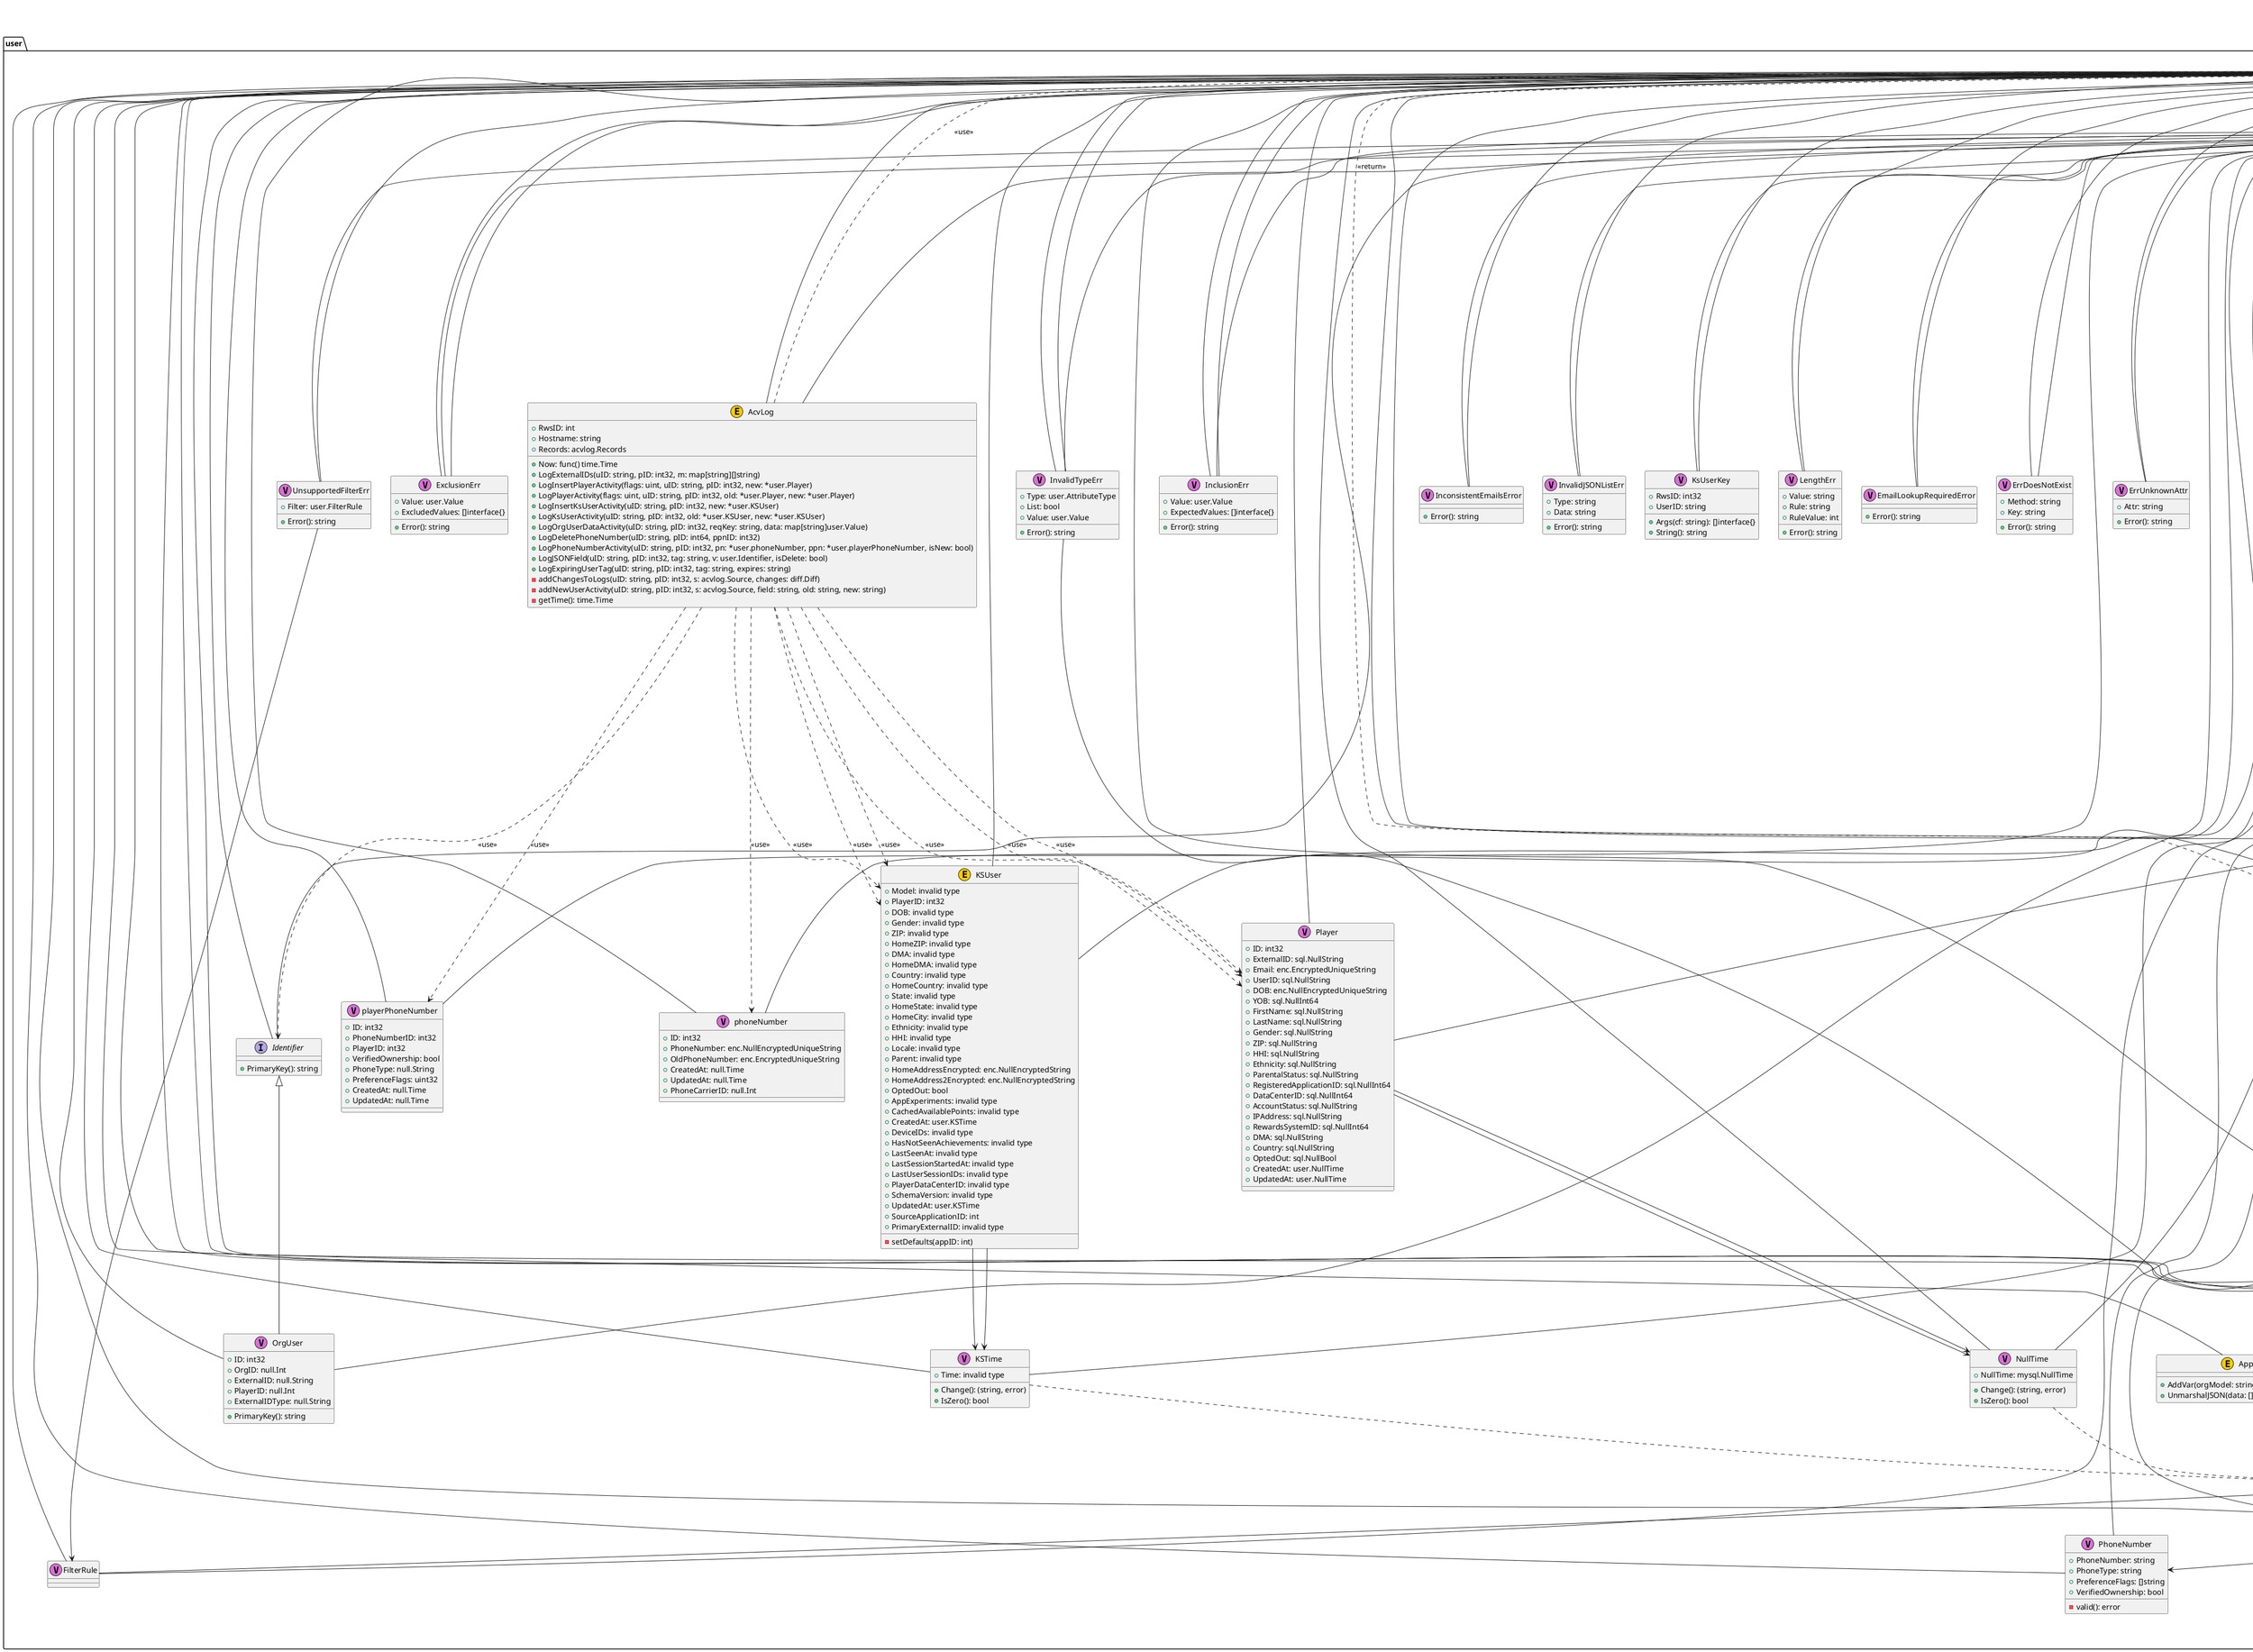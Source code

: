 @startuml

package "validate" {
	class "ErrAgeOutOfRange" as validate.ErrAgeOutOfRange <<V,Orchid>> {
		+Age: int
		+Error(): string
	}
}



package "validate" {
	class "ErrCountry" as validate.ErrCountry <<V,Orchid>> {
		+Country: string
		+Error(): string
	}
}



package "validate" {
	class "ErrDOB" as validate.ErrDOB <<V,Orchid>> {
		+DOB: string
		+Error(): string
	}
}



package "validate" {
	class "ErrEmail" as validate.ErrEmail <<V,Orchid>> {
		+Email: string
		+Error(): string
	}
}



package "validate" {
	class "ErrGender" as validate.ErrGender <<V,Orchid>> {
		+Gender: string
		+Error(): string
	}
}



package "validate" {
	class "ErrPhoneNumber" as validate.ErrPhoneNumber <<V,Orchid>> {
		+PhoneNumber: string
		+Error(): string
	}
}



package "validate" {
	class "ErrPhoneType" as validate.ErrPhoneType <<V,Orchid>> {
		+Type: string
		+Error(): string
	}
}



package "validate" {
	class "ErrPreferenceFlag" as validate.ErrPreferenceFlag <<V,Orchid>> {
		+Flag: string
		+Error(): string
	}
}



package "validate" {
	class "ErrUserID" as validate.ErrUserID <<V,Orchid>> {
		+UserID: string
		+Error(): string
	}
}



package "validate" {
	class "ErrZIP" as validate.ErrZIP <<V,Orchid>> {
		+Country: string
		+ZIP: string
		+Error(): string
	}
}



package "user" {
	class "AcvLog" as user.AcvLog <<E,#FFCC00>> {
		+RwsID: int
		+Now: func() time.Time
		+Hostname: string
		+Records: acvlog.Records
		+LogExternalIDs(uID: string, pID: int32, m: map[string][]string)
		+LogInsertPlayerActivity(flags: uint, uID: string, pID: int32, new: *user.Player)
		+LogPlayerActivity(flags: uint, uID: string, pID: int32, old: *user.Player, new: *user.Player)
		+LogInsertKsUserActivity(uID: string, pID: int32, new: *user.KSUser)
		+LogKsUserActivity(uID: string, pID: int32, old: *user.KSUser, new: *user.KSUser)
		+LogOrgUserDataActivity(uID: string, pID: int32, reqKey: string, data: map[string]user.Value)
		+LogDeletePhoneNumber(uID: string, pID: int64, ppnID: int32)
		+LogPhoneNumberActivity(uID: string, pID: int32, pn: *user.phoneNumber, ppn: *user.playerPhoneNumber, isNew: bool)
		+LogJSONField(uID: string, pID: int32, tag: string, v: user.Identifier, isDelete: bool)
		+LogExpiringUserTag(uID: string, pID: int32, tag: string, expires: string)
		-addChangesToLogs(uID: string, pID: int32, s: acvlog.Source, changes: diff.Diff)
		-addNewUserActivity(uID: string, pID: int32, s: acvlog.Source, field: string, old: string, new: string)
		-getTime(): time.Time
	}
}


	user.AcvLog ..> user.Player : <<use>> 
	user.AcvLog ..> user.Player : <<use>> 
	user.AcvLog ..> user.Player : <<use>> 
	user.AcvLog ..> user.KSUser : <<use>> 
	user.AcvLog ..> user.KSUser : <<use>> 
	user.AcvLog ..> user.KSUser : <<use>> 
	user.AcvLog ..> user.Value : <<use>> 
	user.AcvLog ..> user.phoneNumber : <<use>> 
	user.AcvLog ..> user.playerPhoneNumber : <<use>> 
	user.AcvLog ..> user.Identifier : <<use>> 

package "user" {
	class "AddBasicFunc" as user.AddBasicFunc <<V,Orchid>> {
		+AddBasicFunc(ctx: context.Context, extID: string): (userID: string, playerID: int32, err: error)
	}
}


	user.AddBasicFunc ..> error : <<return>> 

package "user" {
	class "AppendedData" as user.AppendedData <<E,#FFCC00>> {
		+AddVar(orgModel: string, key: string, val: user.Data)
		+UnmarshalJSON(data: []byte): error
	}
}


	user.AppendedData ..> user.Data : <<use>> 
	user.AppendedData ..> error : <<return>> 

package "user" {
	class "AttributeType" as user.AttributeType <<E,#FFCC00>> {
		+Scan(v: interface{}): error
		+Value(): (driver.Value, error)
	}
}


	user.AttributeType ..> error : <<return>> 
	user.AttributeType ..> error : <<return>> 

package "user" {
	class "BoolField" as user.BoolField <<E,#FFCC00>> {
		+NullBool: sql.NullBool
		+Present: bool
		+UnmarshalJSON(data: []byte): error
		+UnmarshalCSV(data: []byte): error
	}
}


	user.BoolField ..> error : <<return>> 
	user.BoolField ..> error : <<return>> 

package "user" {
	interface "Data" as user.Data
}



package "user" {
	class "Date" as user.Date <<V,Orchid>> {
		+DateTime: user.DateTime
		+MarshalBinary(): ([]byte, error)
		+MarshalJSON(): ([]byte, error)
	}
}

	user.Date --> user.DateTime

	user.Date ..> error : <<return>> 
	user.Date ..> error : <<return>> 

package "user" {
	class "DateTime" as user.DateTime <<V,Orchid>> {
		+Time: time.Time
		+MarshalJSON(): ([]byte, error)
		+MarshalText(): ([]byte, error)
		+MarshalBinary(): ([]byte, error)
		+String(): string
		+Value(): (driver.Value, error)
	}
}


	user.DateTime ..> error : <<return>> 
	user.DateTime ..> error : <<return>> 
	user.DateTime ..> error : <<return>> 
	user.DateTime ..> error : <<return>> 

package "user" {
	class "EmailLookupRequiredError" as user.EmailLookupRequiredError <<V,Orchid>> {
		+Error(): string
	}
}



package "user" {
	class "ErrDoesNotExist" as user.ErrDoesNotExist <<V,Orchid>> {
		+Method: string
		+Key: string
		+Error(): string
	}
}



package "user" {
	class "ErrUnknownAttr" as user.ErrUnknownAttr <<V,Orchid>> {
		+Attr: string
		+Error(): string
	}
}



package "user" {
	class "ExclusionErr" as user.ExclusionErr <<V,Orchid>> {
		+Value: user.Value
		+ExcludedValues: []interface{}
		+Error(): string
	}
}

	user.ExclusionErr --> user.Value


package "user" {
	class "FilterRule" as user.FilterRule <<V,Orchid>>
}



package "user" {
	class "FilterRules" as user.FilterRules <<E,#FFCC00>> {
		+Scan(v: interface{}): error
		+Value(): (driver.Value, error)
	}
}


	user.FilterRules ..> error : <<return>> 
	user.FilterRules ..> error : <<return>> 
user.FilterRules *-- user.FilterRule
package "user" {
	interface "Identifier" as user.Identifier {
		+PrimaryKey(): string
	}
}



package "user" {
	class "InclusionErr" as user.InclusionErr <<V,Orchid>> {
		+Value: user.Value
		+ExpectedValues: []interface{}
		+Error(): string
	}
}

	user.InclusionErr --> user.Value


package "user" {
	class "InconsistentEmailsError" as user.InconsistentEmailsError <<V,Orchid>> {
		+Error(): string
	}
}



package "user" {
	class "IntField" as user.IntField <<E,#FFCC00>> {
		+NullInt64: sql.NullInt64
		+Present: bool
		+UnmarshalJSON(data: []byte): error
		+UnmarshalCSV(data: []byte): error
	}
}


	user.IntField ..> error : <<return>> 
	user.IntField ..> error : <<return>> 

package "user" {
	class "InvalidJSONListErr" as user.InvalidJSONListErr <<V,Orchid>> {
		+Type: string
		+Data: string
		+Error(): string
	}
}



package "user" {
	class "InvalidTypeErr" as user.InvalidTypeErr <<V,Orchid>> {
		+Type: user.AttributeType
		+List: bool
		+Value: user.Value
		+Error(): string
	}
}

	user.InvalidTypeErr --> user.AttributeType
	user.InvalidTypeErr --> user.Value


package "user" {
	class "KSTime" as user.KSTime <<V,Orchid>> {
		+Time: invalid type
		+Change(): (string, error)
		+IsZero(): bool
	}
}


	user.KSTime ..> error : <<return>> 

package "user" {
	class "KSUser" as user.KSUser <<E,#FFCC00>> {
		+Model: invalid type
		+PlayerID: int32
		+DOB: invalid type
		+Gender: invalid type
		+ZIP: invalid type
		+HomeZIP: invalid type
		+DMA: invalid type
		+HomeDMA: invalid type
		+Country: invalid type
		+HomeCountry: invalid type
		+State: invalid type
		+HomeState: invalid type
		+HomeCity: invalid type
		+Ethnicity: invalid type
		+HHI: invalid type
		+Locale: invalid type
		+Parent: invalid type
		+HomeAddressEncrypted: enc.NullEncryptedString
		+HomeAddress2Encrypted: enc.NullEncryptedString
		+OptedOut: bool
		+AppExperiments: invalid type
		+CachedAvailablePoints: invalid type
		+CreatedAt: user.KSTime
		+DeviceIDs: invalid type
		+HasNotSeenAchievements: invalid type
		+LastSeenAt: invalid type
		+LastSessionStartedAt: invalid type
		+LastUserSessionIDs: invalid type
		+PlayerDataCenterID: invalid type
		+SchemaVersion: invalid type
		+UpdatedAt: user.KSTime
		+SourceApplicationID: int
		+PrimaryExternalID: invalid type
		-setDefaults(appID: int)
	}
}

	user.KSUser --> user.KSTime
	user.KSUser --> user.KSTime


package "user" {
	class "KsUserKey" as user.KsUserKey <<V,Orchid>> {
		+RwsID: int32
		+UserID: string
		+Args(cf: string): []interface{}
		+String(): string
	}
}



package "user" {
	class "Legacy" as user.Legacy <<V,Orchid>> {
		-logpub: acvlog.Publisher
		+Publish(ctx: context.Context, recs: acvlog.Records): error
		+Close(): error
	}
}


	user.Legacy ..> error : <<return>> 
	user.Legacy ..> error : <<return>> 

package "user" {
	class "Length" as user.Length <<E,#FFCC00>> {
		+Max: *int
		+Min: *int
		+Is: *int
		+Scan(v: interface{}): error
		+Value(): (driver.Value, error)
		-validateString(s: string): error
	}
}


	user.Length ..> error : <<return>> 
	user.Length ..> error : <<return>> 

package "user" {
	class "LengthErr" as user.LengthErr <<V,Orchid>> {
		+Value: string
		+Rule: string
		+RuleValue: int
		+Error(): string
	}
}



package "user" {
	class "Loader" as user.Loader <<E,#FFCC00>> {
		-db: sqlxcontext.DB
		-corm: *invalid type
		-logpub: acvlog.Publisher
		-encKey: []byte
		-appID: int
		-orgID: int
		-rewardsID: int
		-devID: int
		-dataCenterID: int
		-attrMap: map[string][]user.OrganizationModelAttribute
		-ip: string
		-now: func() time.Time
		+SaveEmptyUserProfile: bool
		+UserAutoCreate: bool
		+UnlinkExternalIDs: bool
		+ColumnFamilyMigration: bool
		+PlayerDOYLoggingEnabled: bool
		+SkipXIDConsistencyValidation: bool
		+CreateOrUpdateUser(c: context.Context, h: lookup.Header, u: *user.User): err: error
		-newKSPlayerID(): *user.ksPlayerInfo
		+LogAppendedData(c: context.Context, h: lookup.Header, u: *user.User): error
		-logAppendedData(c: context.Context, h: lookup.Header, u: *user.User, avl: *user.AcvLog): error
		+UpdateOrCreateUnlinkedUser(c: context.Context, h: lookup.Header, u: *user.User): err: error
		+CreateUser(c: context.Context, _: lookup.Header, u: *user.User): err: error
		+AddBasicUser(c: context.Context, extID: string): (userID: string, playerID: int32, err: error)
		+UpdateUser(c: context.Context, h: lookup.Header, u: *user.User): err: error
		+UpdateUserWithAppendedData(c: context.Context, playerID: int, extID: string, reqKey: string, in: map[string]user.Value, cur: map[string]user.Value): error
		-updateUserWithAppendedData(c: context.Context, db: user.dber, p: *user.Player, extID: string, reqKey: string, in: map[string]user.Value, cur: map[string]user.Value, avl: *user.AcvLog): err: error
		-newAppendedData(): user.AppendedData
		-validateRequestDataConsistency(db: user.dber, lookupTyp: string, u: *user.User): error
		-validAppendedData(ad: user.AppendedData): error
		-insert(c: context.Context, db: user.dber, lookupTyp: string, u: *user.User, avl: *user.AcvLog): (userKey: *user.KsUserKey, playerID: int32, err: error)
		-insertPrimaryOrgUser(db: user.dber, u: *user.User, userID: string, playerID: int64, avl: *user.AcvLog): error
		-insertAppendedData(c: context.Context, db: user.dber, u: *user.User, p: *user.Player, userID: string, pID: int32, avl: *user.AcvLog): error
		-update(c: context.Context, db: user.dber, lookupTyp: string, u: *user.User, p: *user.Player, avl: *user.AcvLog): err: error
		-updatePrimaryOrgUser(c: context.Context, db: user.dber, u: *user.User, userID: string, playerID: int64, avl: *user.AcvLog): error
		-playerByLookupKey(db: user.dber, key: string, u: *user.User): (p: user.Player, err: error)
		-playerByExtID(db: user.dber, u: *user.User): (p: user.Player, err: error)
		-playerByEmail(db: user.dber, u: *user.User): (p: user.Player, err: error)
		-playerByID(db: user.dber, playerID: int32): (*user.Player, error)
		-playerByUserID(db: user.dber, userID: string): (p: user.Player, err: error)
		-updateKsUser(ksUser: *user.KSUser, u: *user.User, now: time.Time, encKey: []byte)
		-isUnknownYearUpdate(old: string, new: string): bool
		-updatedPlayer(u: *user.User, now: time.Time, p: *user.Player, encKey: []byte): *user.Player
		-newPlayer(u: *user.User, now: time.Time, userID: string, encKey: []byte, aID: int): *user.Player
		-getLogFlags(): uint
		-newPhoneNumber(number: string, encKey: []byte): *user.phoneNumber
		-newPlayerPhoneNumber(pID: int64, pnID: int64, pn: *user.PhoneNumber): *user.playerPhoneNumber
		-insertPlayerPhoneNumbers(db: user.dber, orgID: int64, pID: int64, phoneNumbers: []user.PhoneNumber, userID: string, avl: *user.AcvLog): error
		-updatePlayerPhoneNumbers(db: user.dber, orgID: int64, pID: int64, pns: user.PhoneNumbersField, userID: string, avl: *user.AcvLog): error
		-existingPhoneNumbers(db: user.dber, pID: int64): (map[string]int32, error)
		-split(db: user.dber, numbers: []user.PhoneNumber, pID: int64): ([]user.PhoneNumber, []int32, error)
		-unlinkPlayers(c: context.Context, db: user.dber, u: *user.User): error
		-newUnlinkedUser(u: *user.User, encKey: []byte, orgID: int): *user.unlinkedUser
		-insertUnlinkedUser(db: user.dber, u: *user.User): error
		-newUnlinkedUserData(u: *user.User, t: user.Type, orgID: int): (*user.unlinkedUserData, error)
		-insertUserData(db: user.dber, u: *user.User): error
		-insertUserProfileData(db: user.dber, u: *user.User): error
	}
}

	user.Loader --> user.OrganizationModelAttribute

	user.Loader ..> user.User : <<use>> 
	user.Loader ..> error : <<return>> 
	user.Loader ..> user.User : <<use>> 
	user.Loader ..> error : <<return>> 
	user.Loader ..> user.User : <<use>> 
	user.Loader ..> error : <<return>> 
	user.Loader ..> user.User : <<use>> 
	user.Loader ..> error : <<return>> 
	user.Loader ..> error : <<return>> 
	user.Loader ..> user.User : <<use>> 
	user.Loader ..> error : <<return>> 
	user.Loader ..> user.Value : <<use>> 
	user.Loader ..> user.Value : <<use>> 
	user.Loader ..> error : <<return>> 

package "user" {
	class "NullTime" as user.NullTime <<V,Orchid>> {
		+NullTime: mysql.NullTime
		+Change(): (string, error)
		+IsZero(): bool
	}
}


	user.NullTime ..> error : <<return>> 

package "user" {
	class "Number" as user.Number <<E,#FFCC00>> {
		-valid: bool
		-number: json.Number
		-cachedInt: sql.NullInt64
		-cachedFloat: sql.NullFloat64
		+Valid(): bool
		+Int64(): (int64, error)
		+String(): string
		+Float64(): (float64, error)
		+MarshalYAML(): (interface{}, error)
		+UnmarshalYAML(unmarshal: func(interface{}) error): error
	}
}


	user.Number ..> error : <<return>> 
	user.Number ..> error : <<return>> 
	user.Number ..> error : <<return>> 
	user.Number ..> error : <<return>> 

package "user" {
	class "Numericality" as user.Numericality <<E,#FFCC00>> {
		+GreaterThan: *user.Number
		+GreaterThanOrEqual: *user.Number
		+LessThan: *user.Number
		+LessThanOrEqual: *user.Number
		+Even: bool
		+Odd: bool
		+IntegerOnly: bool
		+List: bool
		+Scan(v: interface{}): error
		+Value(): (driver.Value, error)
		-validateInt64Number(rule: string, number: *user.Number, val: int64, ruleFn: func(ruleValue int64, val int64) bool): error
		-validateInt64(i: int64): error
		-validateFloat64Number(rule: string, number: *user.Number, val: float64, ruleFn: func(ruleValue float64, val float64) bool): error
		-validateFloat64(f: float64): error
	}
}

	user.Numericality --> user.Number
	user.Numericality --> user.Number
	user.Numericality --> user.Number
	user.Numericality --> user.Number

	user.Numericality ..> error : <<return>> 
	user.Numericality ..> error : <<return>> 

package "user" {
	class "NumericalityErr" as user.NumericalityErr <<V,Orchid>> {
		+Rule: string
		+RuleValue: user.Value
		+Value: user.Value
		+Error(): string
	}
}

	user.NumericalityErr --> user.Value
	user.NumericalityErr --> user.Value


package "user" {
	class "OrgUser" as user.OrgUser <<V,Orchid>> {
		+ID: int32
		+OrgID: null.Int
		+ExternalID: null.String
		+PlayerID: null.Int
		+ExternalIDType: null.String
		+PrimaryKey(): string
	}
}



package "user" {
	class "OrganizationModelAttribute" as user.OrganizationModelAttribute <<E,#FFCC00>> {
		+ID: int32
		+OrganizationModelID: sql.NullInt64
		+Name: sql.NullString
		+DisplayName: sql.NullString
		+AttributeType: user.AttributeType
		+Filters: user.FilterRules
		+Caseinsensitive: sql.NullBool
		+Inclusion: enc.YAMLArray
		+Exclusion: enc.YAMLArray
		+Format: sql.NullString
		+Length: *user.Length
		+Numericality: *user.Numericality
		+DataOrganizationModelID: sql.NullInt64
		+IsList: sql.NullBool
		+ComplexAttributes: []user.OrganizationModelAttribute
		+ParseData(d: user.Data): (user.Value, error)
		-parseText(t: user.Text): (user.Value, error)
		-parseListText(t: user.Text): (user.Value, error)
		-parseList(vs: []interface{}): (user.Value, error)
		-validationError(v: interface{}, err: error): error
		-validateString(s: string): error
		-validateInt64(n: int64): error
		-validateFloat64(f: float64): error
		-validateComplex(m: map[string]interface{}): (map[string]user.Value, error)
		-handleValue(v: interface{}): (user.Value, error)
	}
}

	user.OrganizationModelAttribute --> user.AttributeType
	user.OrganizationModelAttribute --> user.FilterRules
	user.OrganizationModelAttribute --> user.Length
	user.OrganizationModelAttribute --> user.Numericality
	user.OrganizationModelAttribute --> user.OrganizationModelAttribute

	user.OrganizationModelAttribute ..> user.Data : <<use>> 
	user.OrganizationModelAttribute ..> user.Value : <<return>> 
	user.OrganizationModelAttribute ..> error : <<return>> 

package "user" {
	class "PhoneDeactivator" as user.PhoneDeactivator <<E,#FFCC00>> {
		-db: sqlxcontext.DB
		-logpub: acvlog.Publisher
		-cl: client.Client
		-encKey: []byte
		-rwsID: int
		+Deactivate(numbers: []string): (n: int, err: error)
		-deactivate(id: int): err: error
		-existingNumbers(numbers: []string): (ids: []int, err: error)
	}
}


	user.PhoneDeactivator ..> error : <<return>> 

package "user" {
	class "PhoneNumber" as user.PhoneNumber <<V,Orchid>> {
		+PhoneNumber: string
		+PhoneType: string
		+PreferenceFlags: []string
		+VerifiedOwnership: bool
		-valid(): error
	}
}



package "user" {
	class "PhoneNumbersField" as user.PhoneNumbersField <<E,#FFCC00>> {
		+PhoneNumbers: []user.PhoneNumber
		+Present: bool
		+UnmarshalCSV(data: []byte): error
		+UnmarshalJSON(data: []byte): error
	}
}

	user.PhoneNumbersField --> user.PhoneNumber

	user.PhoneNumbersField ..> error : <<return>> 
	user.PhoneNumbersField ..> error : <<return>> 

package "user" {
	class "Player" as user.Player <<V,Orchid>> {
		+ID: int32
		+ExternalID: sql.NullString
		+Email: enc.EncryptedUniqueString
		+UserID: sql.NullString
		+DOB: enc.NullEncryptedUniqueString
		+YOB: sql.NullInt64
		+FirstName: sql.NullString
		+LastName: sql.NullString
		+Gender: sql.NullString
		+ZIP: sql.NullString
		+HHI: sql.NullString
		+Ethnicity: sql.NullString
		+ParentalStatus: sql.NullString
		+RegisteredApplicationID: sql.NullInt64
		+DataCenterID: sql.NullInt64
		+AccountStatus: sql.NullString
		+IPAddress: sql.NullString
		+RewardsSystemID: sql.NullInt64
		+DMA: sql.NullString
		+Country: sql.NullString
		+OptedOut: sql.NullBool
		+CreatedAt: user.NullTime
		+UpdatedAt: user.NullTime
	}
}

	user.Player --> user.NullTime
	user.Player --> user.NullTime


package "user" {
	interface "Selecter" as user.Selecter {
		+Select(dest: interface{}, query: string, args: []interface{}): error
	}
}


	user.Selecter ..> error : <<return>> 

package "user" {
	class "Status" as user.Status <<E,#FFCC00>> {
		+Scan(src: interface{}): error
		+Value(): (driver.Value, error)
	}
}


	user.Status ..> error : <<return>> 
	user.Status ..> error : <<return>> 

package "user" {
	class "StringField" as user.StringField <<E,#FFCC00>> {
		+NullString: sql.NullString
		+Present: bool
		+UnmarshalJSON(data: []byte): error
		+UnmarshalCSV(data: []byte): error
	}
}


	user.StringField ..> error : <<return>> 
	user.StringField ..> error : <<return>> 

package "user" {
	class "Text" as user.Text <<V,Orchid>>
}



package "user" {
	class "Type" as user.Type <<E,#FFCC00>> {
		+Scan(src: interface{}): error
		+Value(): (driver.Value, error)
	}
}


	user.Type ..> error : <<return>> 
	user.Type ..> error : <<return>> 

package "user" {
	class "UnsupportedFilterErr" as user.UnsupportedFilterErr <<V,Orchid>> {
		+Filter: user.FilterRule
		+Error(): string
	}
}

	user.UnsupportedFilterErr --> user.FilterRule


package "user" {
	class "User" as user.User <<V,Orchid>> {
		+Email: user.StringField
		+ExternalID: user.StringField
		+ProxyID: user.StringField
		+UserID: user.StringField
		+Gender: user.StringField
		+DOB: user.StringField
		+Country: user.StringField
		+State: user.StringField
		+City: user.StringField
		+ZIP: user.StringField
		+DMA: user.StringField
		+FirstName: user.StringField
		+LastName: user.StringField
		+HHI: user.StringField
		+Ethnicity: user.StringField
		+Locale: user.StringField
		+ParentalStatus: user.StringField
		+YOB: user.IntField
		+SMEffectiveDate: user.StringField
		+LinkIdentifier: user.StringField
		+Address: user.StringField
		+Address2: user.StringField
		+OptedOut: user.BoolField
		+AppendedData: user.AppendedData
		+ExternalIDs: map[string][]string
		+PhoneNumbers: user.PhoneNumbersField
		+Validate(h: lookup.Header): error
	}
}

	user.User --> user.StringField
	user.User --> user.StringField
	user.User --> user.StringField
	user.User --> user.StringField
	user.User --> user.StringField
	user.User --> user.StringField
	user.User --> user.StringField
	user.User --> user.StringField
	user.User --> user.StringField
	user.User --> user.StringField
	user.User --> user.StringField
	user.User --> user.StringField
	user.User --> user.StringField
	user.User --> user.StringField
	user.User --> user.StringField
	user.User --> user.StringField
	user.User --> user.StringField
	user.User --> user.IntField
	user.User --> user.StringField
	user.User --> user.StringField
	user.User --> user.StringField
	user.User --> user.StringField
	user.User --> user.BoolField
	user.User --> user.AppendedData
	user.User --> user.PhoneNumbersField

	user.User ..> error : <<return>> 

package "user" {
	class "ValidationErr" as user.ValidationErr <<V,Orchid>> {
		+Type: user.AttributeType
		+Attr: string
		+Value: user.Value
		+Err: error
		+Error(): string
	}
}

	user.ValidationErr --> user.AttributeType
	user.ValidationErr --> user.Value
	user.ValidationErr --> error


package "user" {
	interface "Value" as user.Value
}



package "user" {
	class "bufferedLogKey" as user.bufferedLogKey <<V,Orchid>>
}



package "user" {
	interface "dber" as user.dber {
		+Exec(query: string, args: []interface{}): (sql.Result, error)
		+Get(dest: interface{}, query: string, args: []interface{}): error
		+NamedExec(query: string, arg: interface{}): (sql.Result, error)
		+PrepareNamed(query: string): (sqlxcontext.NamedStmt, error)
		+Query(query: string, args: []interface{}): (sql.Rows, error)
		+Select(: interface{}, : string, : []interface{}): error
	}
}


	user.dber ..> error : <<return>> 
	user.dber ..> error : <<return>> 
	user.dber ..> error : <<return>> 
	user.dber ..> error : <<return>> 
	user.dber ..> error : <<return>> 
	user.dber ..> error : <<return>> 

package "user" {
	class "guardedLazyLogger" as user.guardedLazyLogger <<E,#FFCC00>> {
		+Mutex: sync.Mutex
		+Logger: activitylog.Logger
		+Log(entries: activitylog.Entry): error
		+LogReset()
		+SetLogOutput(w: io.Writer)
		+SetLogEncoding(e: activitylog.Encoder)
		+UseAppendOnlyLog(c: context.Context, cfgOption: bool): error
	}
}


	user.guardedLazyLogger ..> error : <<return>> 
	user.guardedLazyLogger ..> error : <<return>> 

package "user" {
	class "ksPlayerInfo" as user.ksPlayerInfo <<V,Orchid>> {
		+Model: invalid type
		+PlayerID: int32
	}
}



package "user" {
	class "phoneNumber" as user.phoneNumber <<V,Orchid>> {
		+ID: int32
		+PhoneNumber: enc.NullEncryptedUniqueString
		+OldPhoneNumber: enc.EncryptedUniqueString
		+CreatedAt: null.Time
		+UpdatedAt: null.Time
		+PhoneCarrierID: null.Int
	}
}



package "user" {
	class "playerPhoneNumber" as user.playerPhoneNumber <<V,Orchid>> {
		+ID: int32
		+PhoneNumberID: int32
		+PlayerID: int32
		+VerifiedOwnership: bool
		+PhoneType: null.String
		+PreferenceFlags: uint32
		+CreatedAt: null.Time
		+UpdatedAt: null.Time
	}
}



package "user" {
	class "skipAppendedDataKey" as user.skipAppendedDataKey <<V,Orchid>>
}



package "user" {
	class "unlinkedUser" as user.unlinkedUser <<V,Orchid>> {
		+ID: int32
		+OrganizationID: sql.NullInt64
		+ExternalID: sql.NullString
		+LinkIdentifierEncrypted: enc.NullEncryptedUniqueString
		+Code: sql.NullString
		+Status: user.Status
		+PlayerID: sql.NullInt64
		+UserID: sql.NullString
		+ImportedAt: mysql.NullTime
		+CreatedAt: mysql.NullTime
		+UpdatedAt: mysql.NullTime
	}
}

	user.unlinkedUser --> user.Status


package "user" {
	class "unlinkedUserData" as user.unlinkedUserData <<V,Orchid>> {
		+ID: int32
		+OrganizationID: sql.NullInt64
		+ExternalID: sql.NullString
		+Type: user.Type
		+DataEncrypted: enc.EncryptedString
	}
}

	user.unlinkedUserData --> user.Type


package "user" {
	class "userData" as user.userData <<V,Orchid>> {
		+User: *user.User
		+UserProfile: map[string]string
	}
}

	user.userData --> user.User


	validate.ErrAgeOutOfRange -up-|> user.Data
	validate.ErrAgeOutOfRange -up-|> user.Value
	validate.ErrCountry -up-|> user.Data
	validate.ErrCountry -up-|> user.Value
	validate.ErrDOB -up-|> user.Data
	validate.ErrDOB -up-|> user.Value
	validate.ErrEmail -up-|> user.Data
	validate.ErrEmail -up-|> user.Value
	validate.ErrGender -up-|> user.Data
	validate.ErrGender -up-|> user.Value
	validate.ErrPhoneNumber -up-|> user.Data
	validate.ErrPhoneNumber -up-|> user.Value
	validate.ErrPhoneType -up-|> user.Data
	validate.ErrPhoneType -up-|> user.Value
	validate.ErrPreferenceFlag -up-|> user.Data
	validate.ErrPreferenceFlag -up-|> user.Value
	validate.ErrUserID -up-|> user.Data
	validate.ErrUserID -up-|> user.Value
	validate.ErrZIP -up-|> user.Data
	validate.ErrZIP -up-|> user.Value
	user.AcvLog -up-|> user.Data
	user.AcvLog -up-|> user.Value
	user.AddBasicFunc -up-|> user.Data
	user.AddBasicFunc -up-|> user.Value
	user.AppendedData -up-|> user.Data
	user.AppendedData -up-|> user.Value
	user.AttributeType -up-|> user.Data
	user.AttributeType -up-|> user.Value
	user.BoolField -up-|> user.Data
	user.BoolField -up-|> user.Value
	user.Data -up-|> user.Value
	user.Date -up-|> user.Data
	user.Date -up-|> user.Value
	user.DateTime -up-|> user.Data
	user.DateTime -up-|> user.Value
	user.EmailLookupRequiredError -up-|> user.Data
	user.EmailLookupRequiredError -up-|> user.Value
	user.ErrDoesNotExist -up-|> user.Data
	user.ErrDoesNotExist -up-|> user.Value
	user.ErrUnknownAttr -up-|> user.Data
	user.ErrUnknownAttr -up-|> user.Value
	user.ExclusionErr -up-|> user.Data
	user.ExclusionErr -up-|> user.Value
	user.FilterRule -up-|> user.Data
	user.FilterRule -up-|> user.Value
	user.FilterRules -up-|> user.Data
	user.FilterRules -up-|> user.Value
	user.Identifier -up-|> user.Data
	user.Identifier -up-|> user.Value
	user.InclusionErr -up-|> user.Data
	user.InclusionErr -up-|> user.Value
	user.InconsistentEmailsError -up-|> user.Data
	user.InconsistentEmailsError -up-|> user.Value
	user.IntField -up-|> user.Data
	user.IntField -up-|> user.Value
	user.InvalidJSONListErr -up-|> user.Data
	user.InvalidJSONListErr -up-|> user.Value
	user.InvalidTypeErr -up-|> user.Data
	user.InvalidTypeErr -up-|> user.Value
	user.KSTime -up-|> user.Data
	user.KSTime -up-|> user.Value
	user.KSUser -up-|> user.Data
	user.KSUser -up-|> user.Value
	user.KsUserKey -up-|> user.Data
	user.KsUserKey -up-|> user.Value
	user.Legacy -up-|> user.Data
	user.Legacy -up-|> user.Value
	user.Length -up-|> user.Data
	user.Length -up-|> user.Value
	user.LengthErr -up-|> user.Data
	user.LengthErr -up-|> user.Value
	user.Loader -up-|> user.Data
	user.Loader -up-|> user.Value
	user.NullTime -up-|> user.Data
	user.NullTime -up-|> user.Value
	user.Number -up-|> user.Data
	user.Number -up-|> user.Value
	user.Numericality -up-|> user.Data
	user.Numericality -up-|> user.Value
	user.NumericalityErr -up-|> user.Data
	user.NumericalityErr -up-|> user.Value
	user.OrgUser -up-|> user.Data
	user.OrgUser -up-|> user.Identifier
	user.OrgUser -up-|> user.Value
	user.OrganizationModelAttribute -up-|> user.Data
	user.OrganizationModelAttribute -up-|> user.Value
	user.PhoneDeactivator -up-|> user.Data
	user.PhoneDeactivator -up-|> user.Value
	user.PhoneNumber -up-|> user.Data
	user.PhoneNumber -up-|> user.Value
	user.PhoneNumbersField -up-|> user.Data
	user.PhoneNumbersField -up-|> user.Value
	user.Player -up-|> user.Data
	user.Player -up-|> user.Value
	user.Selecter -up-|> user.Data
	user.Selecter -up-|> user.Value
	user.Status -up-|> user.Data
	user.Status -up-|> user.Value
	user.StringField -up-|> user.Data
	user.StringField -up-|> user.Value
	user.Text -up-|> user.Data
	user.Text -up-|> user.Value
	user.Type -up-|> user.Data
	user.Type -up-|> user.Value
	user.UnsupportedFilterErr -up-|> user.Data
	user.UnsupportedFilterErr -up-|> user.Value
	user.User -up-|> user.Data
	user.User -up-|> user.Value
	user.ValidationErr -up-|> user.Data
	user.ValidationErr -up-|> user.Value
	user.Value -up-|> user.Data
	user.bufferedLogKey -up-|> user.Data
	user.bufferedLogKey -up-|> user.Value
	user.dber -up-|> user.Data
	user.dber -up-|> user.Selecter
	user.dber -up-|> user.Value
	user.guardedLazyLogger -up-|> user.Data
	user.guardedLazyLogger -up-|> user.Value
	user.ksPlayerInfo -up-|> user.Data
	user.ksPlayerInfo -up-|> user.Value
	user.phoneNumber -up-|> user.Data
	user.phoneNumber -up-|> user.Value
	user.playerPhoneNumber -up-|> user.Data
	user.playerPhoneNumber -up-|> user.Value
	user.skipAppendedDataKey -up-|> user.Data
	user.skipAppendedDataKey -up-|> user.Value
	user.unlinkedUser -up-|> user.Data
	user.unlinkedUser -up-|> user.Value
	user.unlinkedUserData -up-|> user.Data
	user.unlinkedUserData -up-|> user.Value
	user.userData -up-|> user.Data
	user.userData -up-|> user.Value

@enduml

